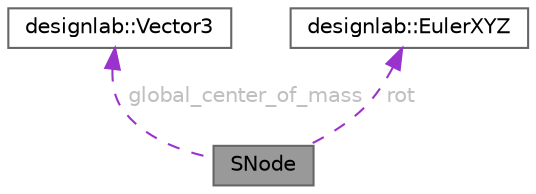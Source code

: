digraph "SNode"
{
 // LATEX_PDF_SIZE
  bgcolor="transparent";
  edge [fontname=Helvetica,fontsize=10,labelfontname=Helvetica,labelfontsize=10];
  node [fontname=Helvetica,fontsize=10,shape=box,height=0.2,width=0.4];
  Node1 [id="Node000001",label="SNode",height=0.2,width=0.4,color="gray40", fillcolor="grey60", style="filled", fontcolor="black",tooltip="ノードの構造体を定義する．"];
  Node2 -> Node1 [id="edge1_Node000001_Node000002",dir="back",color="darkorchid3",style="dashed",tooltip=" ",label=" global_center_of_mass",fontcolor="grey" ];
  Node2 [id="Node000002",label="designlab::Vector3",height=0.2,width=0.4,color="gray40", fillcolor="white", style="filled",URL="$structdesignlab_1_1_vector3.html",tooltip="3次元の位置ベクトルを表す構造体"];
  Node3 -> Node1 [id="edge2_Node000001_Node000003",dir="back",color="darkorchid3",style="dashed",tooltip=" ",label=" rot",fontcolor="grey" ];
  Node3 [id="Node000003",label="designlab::EulerXYZ",height=0.2,width=0.4,color="gray40", fillcolor="white", style="filled",URL="$structdesignlab_1_1_euler_x_y_z.html",tooltip="回転を表す構造体．XYZオイラー角．単位は [rad]"];
}

